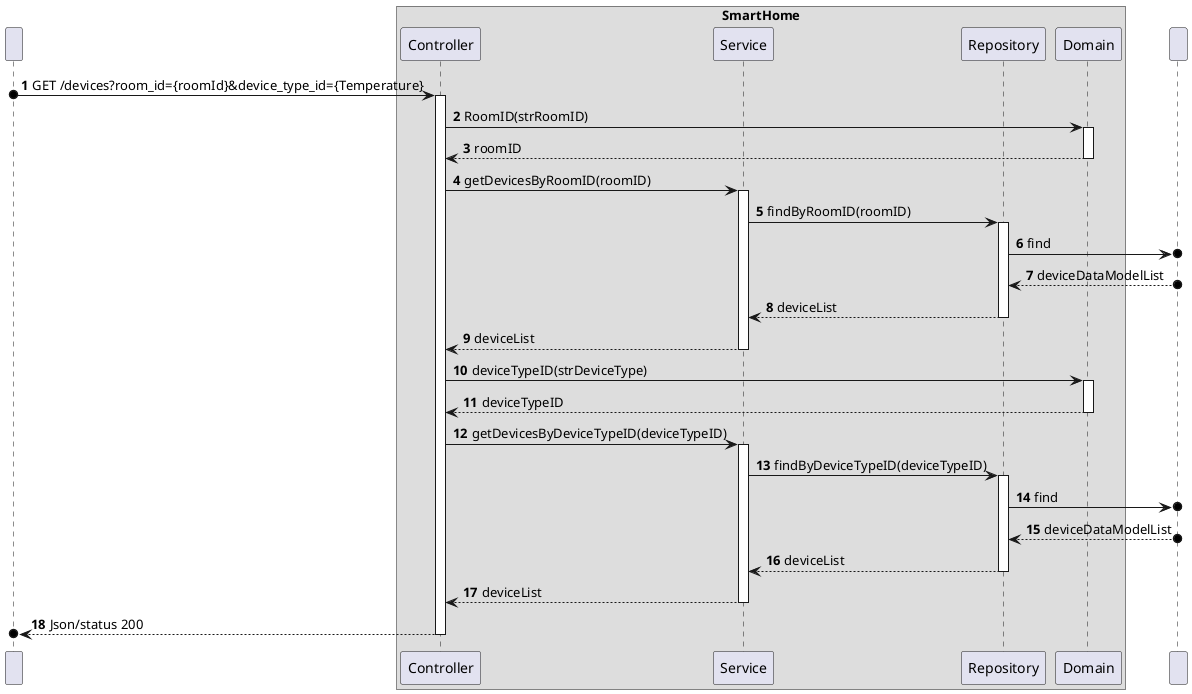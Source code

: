 @startuml
'https://plantuml.com/sequence-diagram
!pragma layout smetana

autonumber

participant " " as User

box "SmartHome"
    participant "Controller" as CTRL
    participant "Service" as SV
    participant "Repository" as REPO
    participant "Domain" as DOM
end box
    participant " " as BD



User o-> CTRL : GET /devices?room_id={roomId}&device_type_id={Temperature}

activate CTRL

CTRL -> DOM : RoomID(strRoomID)
activate DOM

DOM --> CTRL : roomID
deactivate DOM

CTRL -> SV: getDevicesByRoomID(roomID)
activate SV

SV -> REPO : findByRoomID(roomID)
activate REPO

REPO ->o BD : find


BD o--> REPO : deviceDataModelList

REPO --> SV : deviceList
deactivate REPO

SV --> CTRL : deviceList
deactivate REPO
deactivate SV

CTRL -> DOM : deviceTypeID(strDeviceType)
activate DOM

DOM --> CTRL : deviceTypeID
deactivate DOM

CTRL -> SV : getDevicesByDeviceTypeID(deviceTypeID)
activate SV

SV -> REPO : findByDeviceTypeID(deviceTypeID)
activate REPO

REPO ->o BD : find

BD o--> REPO : deviceDataModelList

REPO --> SV : deviceList
deactivate REPO

SV --> CTRL : deviceList
deactivate SV

CTRL -->o User : Json/status 200
deactivate CTRL



@enduml